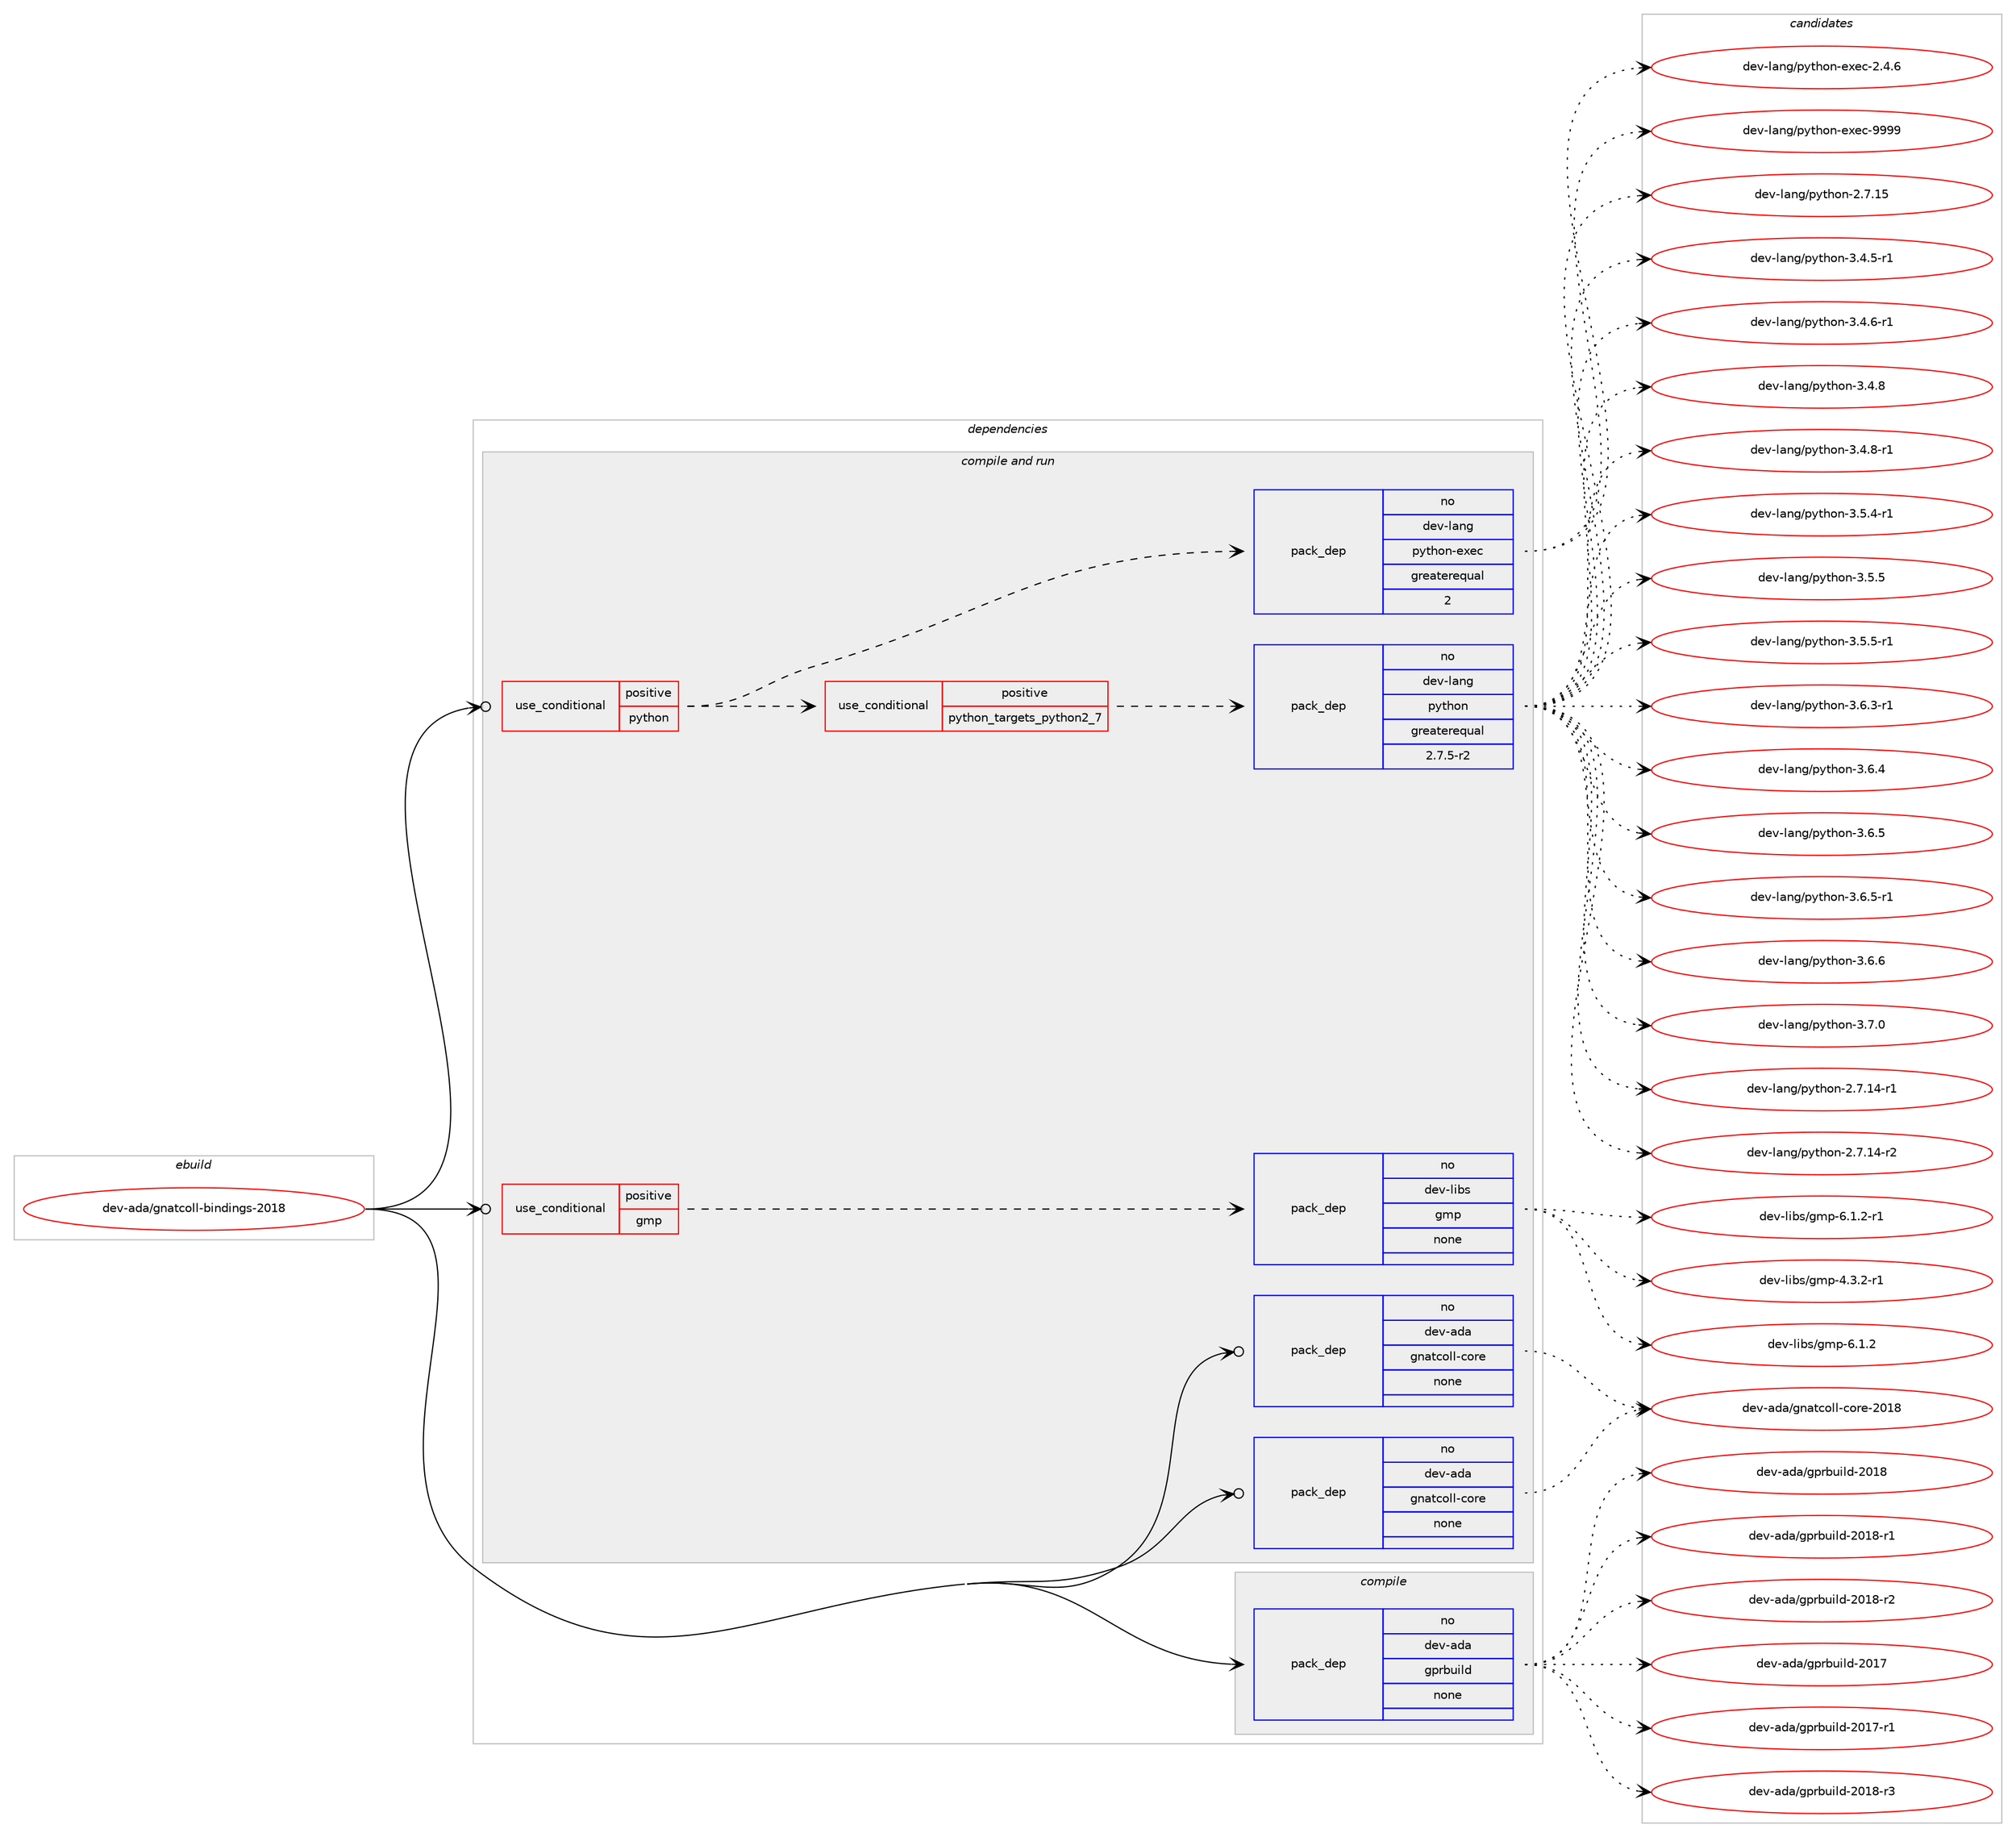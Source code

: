 digraph prolog {

# *************
# Graph options
# *************

newrank=true;
concentrate=true;
compound=true;
graph [rankdir=LR,fontname=Helvetica,fontsize=10,ranksep=1.5];#, ranksep=2.5, nodesep=0.2];
edge  [arrowhead=vee];
node  [fontname=Helvetica,fontsize=10];

# **********
# The ebuild
# **********

subgraph cluster_leftcol {
color=gray;
rank=same;
label=<<i>ebuild</i>>;
id [label="dev-ada/gnatcoll-bindings-2018", color=red, width=4, href="../dev-ada/gnatcoll-bindings-2018.svg"];
}

# ****************
# The dependencies
# ****************

subgraph cluster_midcol {
color=gray;
label=<<i>dependencies</i>>;
subgraph cluster_compile {
fillcolor="#eeeeee";
style=filled;
label=<<i>compile</i>>;
subgraph pack2091 {
dependency2537 [label=<<TABLE BORDER="0" CELLBORDER="1" CELLSPACING="0" CELLPADDING="4" WIDTH="220"><TR><TD ROWSPAN="6" CELLPADDING="30">pack_dep</TD></TR><TR><TD WIDTH="110">no</TD></TR><TR><TD>dev-ada</TD></TR><TR><TD>gprbuild</TD></TR><TR><TD>none</TD></TR><TR><TD></TD></TR></TABLE>>, shape=none, color=blue];
}
id:e -> dependency2537:w [weight=20,style="solid",arrowhead="vee"];
}
subgraph cluster_compileandrun {
fillcolor="#eeeeee";
style=filled;
label=<<i>compile and run</i>>;
subgraph cond359 {
dependency2538 [label=<<TABLE BORDER="0" CELLBORDER="1" CELLSPACING="0" CELLPADDING="4"><TR><TD ROWSPAN="3" CELLPADDING="10">use_conditional</TD></TR><TR><TD>positive</TD></TR><TR><TD>gmp</TD></TR></TABLE>>, shape=none, color=red];
subgraph pack2092 {
dependency2539 [label=<<TABLE BORDER="0" CELLBORDER="1" CELLSPACING="0" CELLPADDING="4" WIDTH="220"><TR><TD ROWSPAN="6" CELLPADDING="30">pack_dep</TD></TR><TR><TD WIDTH="110">no</TD></TR><TR><TD>dev-libs</TD></TR><TR><TD>gmp</TD></TR><TR><TD>none</TD></TR><TR><TD></TD></TR></TABLE>>, shape=none, color=blue];
}
dependency2538:e -> dependency2539:w [weight=20,style="dashed",arrowhead="vee"];
}
id:e -> dependency2538:w [weight=20,style="solid",arrowhead="odotvee"];
subgraph cond360 {
dependency2540 [label=<<TABLE BORDER="0" CELLBORDER="1" CELLSPACING="0" CELLPADDING="4"><TR><TD ROWSPAN="3" CELLPADDING="10">use_conditional</TD></TR><TR><TD>positive</TD></TR><TR><TD>python</TD></TR></TABLE>>, shape=none, color=red];
subgraph cond361 {
dependency2541 [label=<<TABLE BORDER="0" CELLBORDER="1" CELLSPACING="0" CELLPADDING="4"><TR><TD ROWSPAN="3" CELLPADDING="10">use_conditional</TD></TR><TR><TD>positive</TD></TR><TR><TD>python_targets_python2_7</TD></TR></TABLE>>, shape=none, color=red];
subgraph pack2093 {
dependency2542 [label=<<TABLE BORDER="0" CELLBORDER="1" CELLSPACING="0" CELLPADDING="4" WIDTH="220"><TR><TD ROWSPAN="6" CELLPADDING="30">pack_dep</TD></TR><TR><TD WIDTH="110">no</TD></TR><TR><TD>dev-lang</TD></TR><TR><TD>python</TD></TR><TR><TD>greaterequal</TD></TR><TR><TD>2.7.5-r2</TD></TR></TABLE>>, shape=none, color=blue];
}
dependency2541:e -> dependency2542:w [weight=20,style="dashed",arrowhead="vee"];
}
dependency2540:e -> dependency2541:w [weight=20,style="dashed",arrowhead="vee"];
subgraph pack2094 {
dependency2543 [label=<<TABLE BORDER="0" CELLBORDER="1" CELLSPACING="0" CELLPADDING="4" WIDTH="220"><TR><TD ROWSPAN="6" CELLPADDING="30">pack_dep</TD></TR><TR><TD WIDTH="110">no</TD></TR><TR><TD>dev-lang</TD></TR><TR><TD>python-exec</TD></TR><TR><TD>greaterequal</TD></TR><TR><TD>2</TD></TR></TABLE>>, shape=none, color=blue];
}
dependency2540:e -> dependency2543:w [weight=20,style="dashed",arrowhead="vee"];
}
id:e -> dependency2540:w [weight=20,style="solid",arrowhead="odotvee"];
subgraph pack2095 {
dependency2544 [label=<<TABLE BORDER="0" CELLBORDER="1" CELLSPACING="0" CELLPADDING="4" WIDTH="220"><TR><TD ROWSPAN="6" CELLPADDING="30">pack_dep</TD></TR><TR><TD WIDTH="110">no</TD></TR><TR><TD>dev-ada</TD></TR><TR><TD>gnatcoll-core</TD></TR><TR><TD>none</TD></TR><TR><TD></TD></TR></TABLE>>, shape=none, color=blue];
}
id:e -> dependency2544:w [weight=20,style="solid",arrowhead="odotvee"];
subgraph pack2096 {
dependency2545 [label=<<TABLE BORDER="0" CELLBORDER="1" CELLSPACING="0" CELLPADDING="4" WIDTH="220"><TR><TD ROWSPAN="6" CELLPADDING="30">pack_dep</TD></TR><TR><TD WIDTH="110">no</TD></TR><TR><TD>dev-ada</TD></TR><TR><TD>gnatcoll-core</TD></TR><TR><TD>none</TD></TR><TR><TD></TD></TR></TABLE>>, shape=none, color=blue];
}
id:e -> dependency2545:w [weight=20,style="solid",arrowhead="odotvee"];
}
subgraph cluster_run {
fillcolor="#eeeeee";
style=filled;
label=<<i>run</i>>;
}
}

# **************
# The candidates
# **************

subgraph cluster_choices {
rank=same;
color=gray;
label=<<i>candidates</i>>;

subgraph choice2091 {
color=black;
nodesep=1;
choice10010111845971009747103112114981171051081004550484956 [label="dev-ada/gprbuild-2018", color=red, width=4,href="../dev-ada/gprbuild-2018.svg"];
choice100101118459710097471031121149811710510810045504849564511449 [label="dev-ada/gprbuild-2018-r1", color=red, width=4,href="../dev-ada/gprbuild-2018-r1.svg"];
choice100101118459710097471031121149811710510810045504849564511450 [label="dev-ada/gprbuild-2018-r2", color=red, width=4,href="../dev-ada/gprbuild-2018-r2.svg"];
choice10010111845971009747103112114981171051081004550484955 [label="dev-ada/gprbuild-2017", color=red, width=4,href="../dev-ada/gprbuild-2017.svg"];
choice100101118459710097471031121149811710510810045504849554511449 [label="dev-ada/gprbuild-2017-r1", color=red, width=4,href="../dev-ada/gprbuild-2017-r1.svg"];
choice100101118459710097471031121149811710510810045504849564511451 [label="dev-ada/gprbuild-2018-r3", color=red, width=4,href="../dev-ada/gprbuild-2018-r3.svg"];
dependency2537:e -> choice10010111845971009747103112114981171051081004550484956:w [style=dotted,weight="100"];
dependency2537:e -> choice100101118459710097471031121149811710510810045504849564511449:w [style=dotted,weight="100"];
dependency2537:e -> choice100101118459710097471031121149811710510810045504849564511450:w [style=dotted,weight="100"];
dependency2537:e -> choice10010111845971009747103112114981171051081004550484955:w [style=dotted,weight="100"];
dependency2537:e -> choice100101118459710097471031121149811710510810045504849554511449:w [style=dotted,weight="100"];
dependency2537:e -> choice100101118459710097471031121149811710510810045504849564511451:w [style=dotted,weight="100"];
}
subgraph choice2092 {
color=black;
nodesep=1;
choice1001011184510810598115471031091124552465146504511449 [label="dev-libs/gmp-4.3.2-r1", color=red, width=4,href="../dev-libs/gmp-4.3.2-r1.svg"];
choice100101118451081059811547103109112455446494650 [label="dev-libs/gmp-6.1.2", color=red, width=4,href="../dev-libs/gmp-6.1.2.svg"];
choice1001011184510810598115471031091124554464946504511449 [label="dev-libs/gmp-6.1.2-r1", color=red, width=4,href="../dev-libs/gmp-6.1.2-r1.svg"];
dependency2539:e -> choice1001011184510810598115471031091124552465146504511449:w [style=dotted,weight="100"];
dependency2539:e -> choice100101118451081059811547103109112455446494650:w [style=dotted,weight="100"];
dependency2539:e -> choice1001011184510810598115471031091124554464946504511449:w [style=dotted,weight="100"];
}
subgraph choice2093 {
color=black;
nodesep=1;
choice100101118451089711010347112121116104111110455046554649524511449 [label="dev-lang/python-2.7.14-r1", color=red, width=4,href="../dev-lang/python-2.7.14-r1.svg"];
choice100101118451089711010347112121116104111110455046554649524511450 [label="dev-lang/python-2.7.14-r2", color=red, width=4,href="../dev-lang/python-2.7.14-r2.svg"];
choice10010111845108971101034711212111610411111045504655464953 [label="dev-lang/python-2.7.15", color=red, width=4,href="../dev-lang/python-2.7.15.svg"];
choice1001011184510897110103471121211161041111104551465246534511449 [label="dev-lang/python-3.4.5-r1", color=red, width=4,href="../dev-lang/python-3.4.5-r1.svg"];
choice1001011184510897110103471121211161041111104551465246544511449 [label="dev-lang/python-3.4.6-r1", color=red, width=4,href="../dev-lang/python-3.4.6-r1.svg"];
choice100101118451089711010347112121116104111110455146524656 [label="dev-lang/python-3.4.8", color=red, width=4,href="../dev-lang/python-3.4.8.svg"];
choice1001011184510897110103471121211161041111104551465246564511449 [label="dev-lang/python-3.4.8-r1", color=red, width=4,href="../dev-lang/python-3.4.8-r1.svg"];
choice1001011184510897110103471121211161041111104551465346524511449 [label="dev-lang/python-3.5.4-r1", color=red, width=4,href="../dev-lang/python-3.5.4-r1.svg"];
choice100101118451089711010347112121116104111110455146534653 [label="dev-lang/python-3.5.5", color=red, width=4,href="../dev-lang/python-3.5.5.svg"];
choice1001011184510897110103471121211161041111104551465346534511449 [label="dev-lang/python-3.5.5-r1", color=red, width=4,href="../dev-lang/python-3.5.5-r1.svg"];
choice1001011184510897110103471121211161041111104551465446514511449 [label="dev-lang/python-3.6.3-r1", color=red, width=4,href="../dev-lang/python-3.6.3-r1.svg"];
choice100101118451089711010347112121116104111110455146544652 [label="dev-lang/python-3.6.4", color=red, width=4,href="../dev-lang/python-3.6.4.svg"];
choice100101118451089711010347112121116104111110455146544653 [label="dev-lang/python-3.6.5", color=red, width=4,href="../dev-lang/python-3.6.5.svg"];
choice1001011184510897110103471121211161041111104551465446534511449 [label="dev-lang/python-3.6.5-r1", color=red, width=4,href="../dev-lang/python-3.6.5-r1.svg"];
choice100101118451089711010347112121116104111110455146544654 [label="dev-lang/python-3.6.6", color=red, width=4,href="../dev-lang/python-3.6.6.svg"];
choice100101118451089711010347112121116104111110455146554648 [label="dev-lang/python-3.7.0", color=red, width=4,href="../dev-lang/python-3.7.0.svg"];
dependency2542:e -> choice100101118451089711010347112121116104111110455046554649524511449:w [style=dotted,weight="100"];
dependency2542:e -> choice100101118451089711010347112121116104111110455046554649524511450:w [style=dotted,weight="100"];
dependency2542:e -> choice10010111845108971101034711212111610411111045504655464953:w [style=dotted,weight="100"];
dependency2542:e -> choice1001011184510897110103471121211161041111104551465246534511449:w [style=dotted,weight="100"];
dependency2542:e -> choice1001011184510897110103471121211161041111104551465246544511449:w [style=dotted,weight="100"];
dependency2542:e -> choice100101118451089711010347112121116104111110455146524656:w [style=dotted,weight="100"];
dependency2542:e -> choice1001011184510897110103471121211161041111104551465246564511449:w [style=dotted,weight="100"];
dependency2542:e -> choice1001011184510897110103471121211161041111104551465346524511449:w [style=dotted,weight="100"];
dependency2542:e -> choice100101118451089711010347112121116104111110455146534653:w [style=dotted,weight="100"];
dependency2542:e -> choice1001011184510897110103471121211161041111104551465346534511449:w [style=dotted,weight="100"];
dependency2542:e -> choice1001011184510897110103471121211161041111104551465446514511449:w [style=dotted,weight="100"];
dependency2542:e -> choice100101118451089711010347112121116104111110455146544652:w [style=dotted,weight="100"];
dependency2542:e -> choice100101118451089711010347112121116104111110455146544653:w [style=dotted,weight="100"];
dependency2542:e -> choice1001011184510897110103471121211161041111104551465446534511449:w [style=dotted,weight="100"];
dependency2542:e -> choice100101118451089711010347112121116104111110455146544654:w [style=dotted,weight="100"];
dependency2542:e -> choice100101118451089711010347112121116104111110455146554648:w [style=dotted,weight="100"];
}
subgraph choice2094 {
color=black;
nodesep=1;
choice1001011184510897110103471121211161041111104510112010199455046524654 [label="dev-lang/python-exec-2.4.6", color=red, width=4,href="../dev-lang/python-exec-2.4.6.svg"];
choice10010111845108971101034711212111610411111045101120101994557575757 [label="dev-lang/python-exec-9999", color=red, width=4,href="../dev-lang/python-exec-9999.svg"];
dependency2543:e -> choice1001011184510897110103471121211161041111104510112010199455046524654:w [style=dotted,weight="100"];
dependency2543:e -> choice10010111845108971101034711212111610411111045101120101994557575757:w [style=dotted,weight="100"];
}
subgraph choice2095 {
color=black;
nodesep=1;
choice10010111845971009747103110971169911110810845991111141014550484956 [label="dev-ada/gnatcoll-core-2018", color=red, width=4,href="../dev-ada/gnatcoll-core-2018.svg"];
dependency2544:e -> choice10010111845971009747103110971169911110810845991111141014550484956:w [style=dotted,weight="100"];
}
subgraph choice2096 {
color=black;
nodesep=1;
choice10010111845971009747103110971169911110810845991111141014550484956 [label="dev-ada/gnatcoll-core-2018", color=red, width=4,href="../dev-ada/gnatcoll-core-2018.svg"];
dependency2545:e -> choice10010111845971009747103110971169911110810845991111141014550484956:w [style=dotted,weight="100"];
}
}

}
